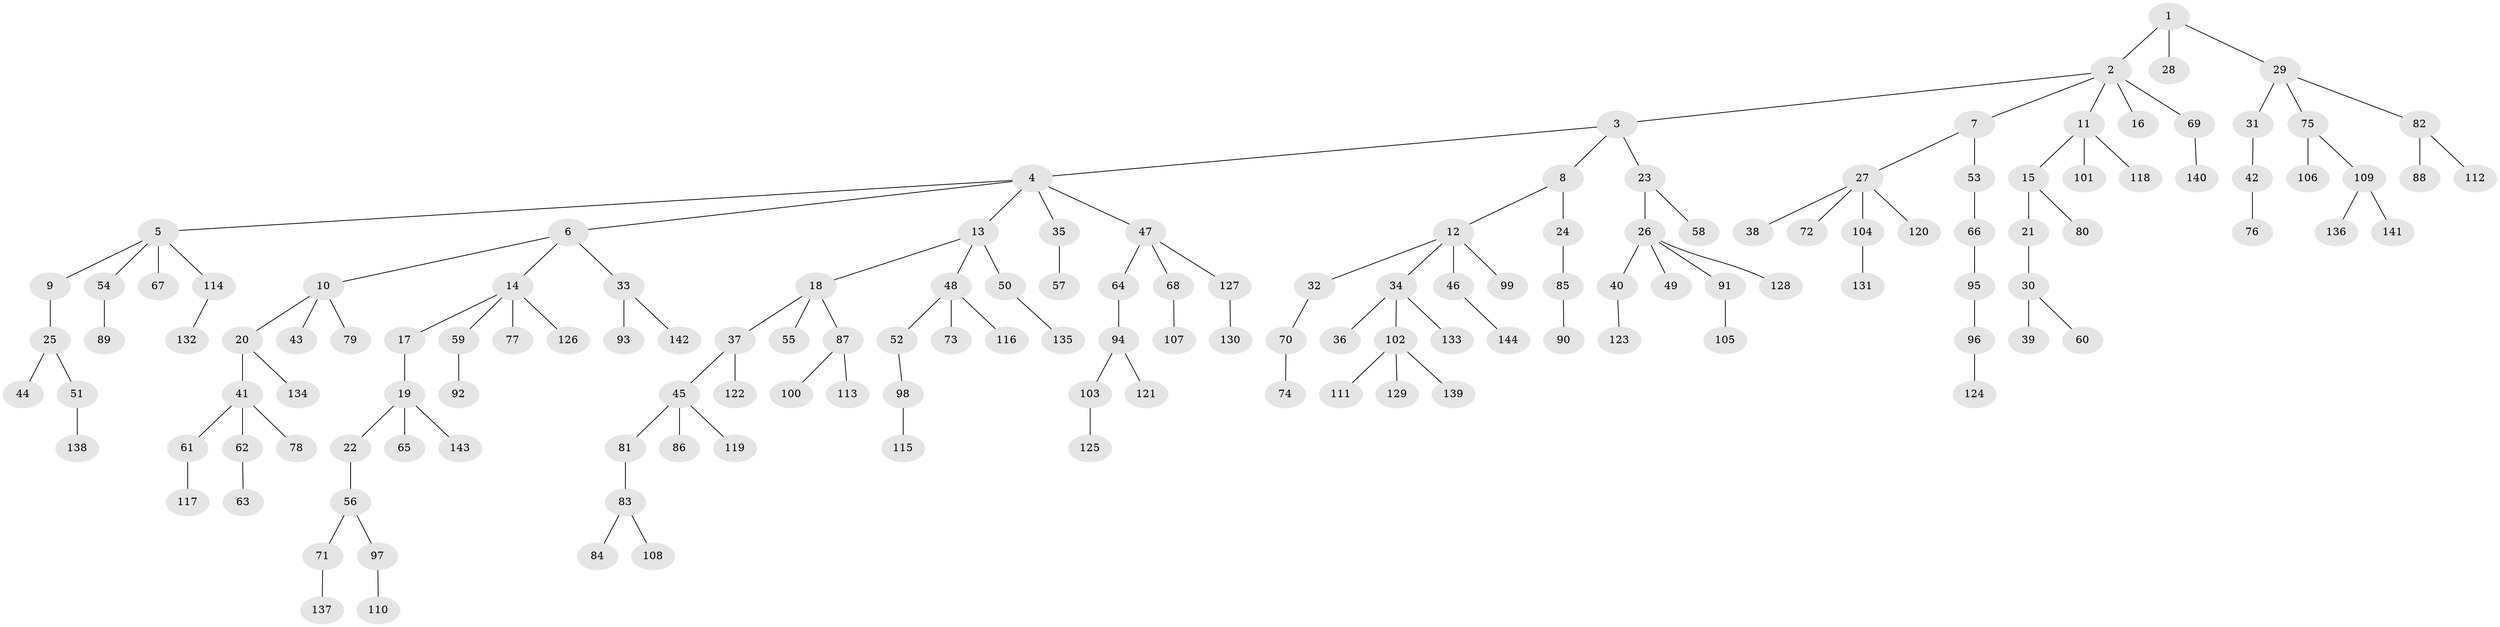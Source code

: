 // coarse degree distribution, {4: 0.0891089108910891, 6: 0.009900990099009901, 3: 0.1485148514851485, 5: 0.019801980198019802, 2: 0.2871287128712871, 1: 0.44554455445544555}
// Generated by graph-tools (version 1.1) at 2025/37/03/04/25 23:37:18]
// undirected, 144 vertices, 143 edges
graph export_dot {
  node [color=gray90,style=filled];
  1;
  2;
  3;
  4;
  5;
  6;
  7;
  8;
  9;
  10;
  11;
  12;
  13;
  14;
  15;
  16;
  17;
  18;
  19;
  20;
  21;
  22;
  23;
  24;
  25;
  26;
  27;
  28;
  29;
  30;
  31;
  32;
  33;
  34;
  35;
  36;
  37;
  38;
  39;
  40;
  41;
  42;
  43;
  44;
  45;
  46;
  47;
  48;
  49;
  50;
  51;
  52;
  53;
  54;
  55;
  56;
  57;
  58;
  59;
  60;
  61;
  62;
  63;
  64;
  65;
  66;
  67;
  68;
  69;
  70;
  71;
  72;
  73;
  74;
  75;
  76;
  77;
  78;
  79;
  80;
  81;
  82;
  83;
  84;
  85;
  86;
  87;
  88;
  89;
  90;
  91;
  92;
  93;
  94;
  95;
  96;
  97;
  98;
  99;
  100;
  101;
  102;
  103;
  104;
  105;
  106;
  107;
  108;
  109;
  110;
  111;
  112;
  113;
  114;
  115;
  116;
  117;
  118;
  119;
  120;
  121;
  122;
  123;
  124;
  125;
  126;
  127;
  128;
  129;
  130;
  131;
  132;
  133;
  134;
  135;
  136;
  137;
  138;
  139;
  140;
  141;
  142;
  143;
  144;
  1 -- 2;
  1 -- 28;
  1 -- 29;
  2 -- 3;
  2 -- 7;
  2 -- 11;
  2 -- 16;
  2 -- 69;
  3 -- 4;
  3 -- 8;
  3 -- 23;
  4 -- 5;
  4 -- 6;
  4 -- 13;
  4 -- 35;
  4 -- 47;
  5 -- 9;
  5 -- 54;
  5 -- 67;
  5 -- 114;
  6 -- 10;
  6 -- 14;
  6 -- 33;
  7 -- 27;
  7 -- 53;
  8 -- 12;
  8 -- 24;
  9 -- 25;
  10 -- 20;
  10 -- 43;
  10 -- 79;
  11 -- 15;
  11 -- 101;
  11 -- 118;
  12 -- 32;
  12 -- 34;
  12 -- 46;
  12 -- 99;
  13 -- 18;
  13 -- 48;
  13 -- 50;
  14 -- 17;
  14 -- 59;
  14 -- 77;
  14 -- 126;
  15 -- 21;
  15 -- 80;
  17 -- 19;
  18 -- 37;
  18 -- 55;
  18 -- 87;
  19 -- 22;
  19 -- 65;
  19 -- 143;
  20 -- 41;
  20 -- 134;
  21 -- 30;
  22 -- 56;
  23 -- 26;
  23 -- 58;
  24 -- 85;
  25 -- 44;
  25 -- 51;
  26 -- 40;
  26 -- 49;
  26 -- 91;
  26 -- 128;
  27 -- 38;
  27 -- 72;
  27 -- 104;
  27 -- 120;
  29 -- 31;
  29 -- 75;
  29 -- 82;
  30 -- 39;
  30 -- 60;
  31 -- 42;
  32 -- 70;
  33 -- 93;
  33 -- 142;
  34 -- 36;
  34 -- 102;
  34 -- 133;
  35 -- 57;
  37 -- 45;
  37 -- 122;
  40 -- 123;
  41 -- 61;
  41 -- 62;
  41 -- 78;
  42 -- 76;
  45 -- 81;
  45 -- 86;
  45 -- 119;
  46 -- 144;
  47 -- 64;
  47 -- 68;
  47 -- 127;
  48 -- 52;
  48 -- 73;
  48 -- 116;
  50 -- 135;
  51 -- 138;
  52 -- 98;
  53 -- 66;
  54 -- 89;
  56 -- 71;
  56 -- 97;
  59 -- 92;
  61 -- 117;
  62 -- 63;
  64 -- 94;
  66 -- 95;
  68 -- 107;
  69 -- 140;
  70 -- 74;
  71 -- 137;
  75 -- 106;
  75 -- 109;
  81 -- 83;
  82 -- 88;
  82 -- 112;
  83 -- 84;
  83 -- 108;
  85 -- 90;
  87 -- 100;
  87 -- 113;
  91 -- 105;
  94 -- 103;
  94 -- 121;
  95 -- 96;
  96 -- 124;
  97 -- 110;
  98 -- 115;
  102 -- 111;
  102 -- 129;
  102 -- 139;
  103 -- 125;
  104 -- 131;
  109 -- 136;
  109 -- 141;
  114 -- 132;
  127 -- 130;
}
